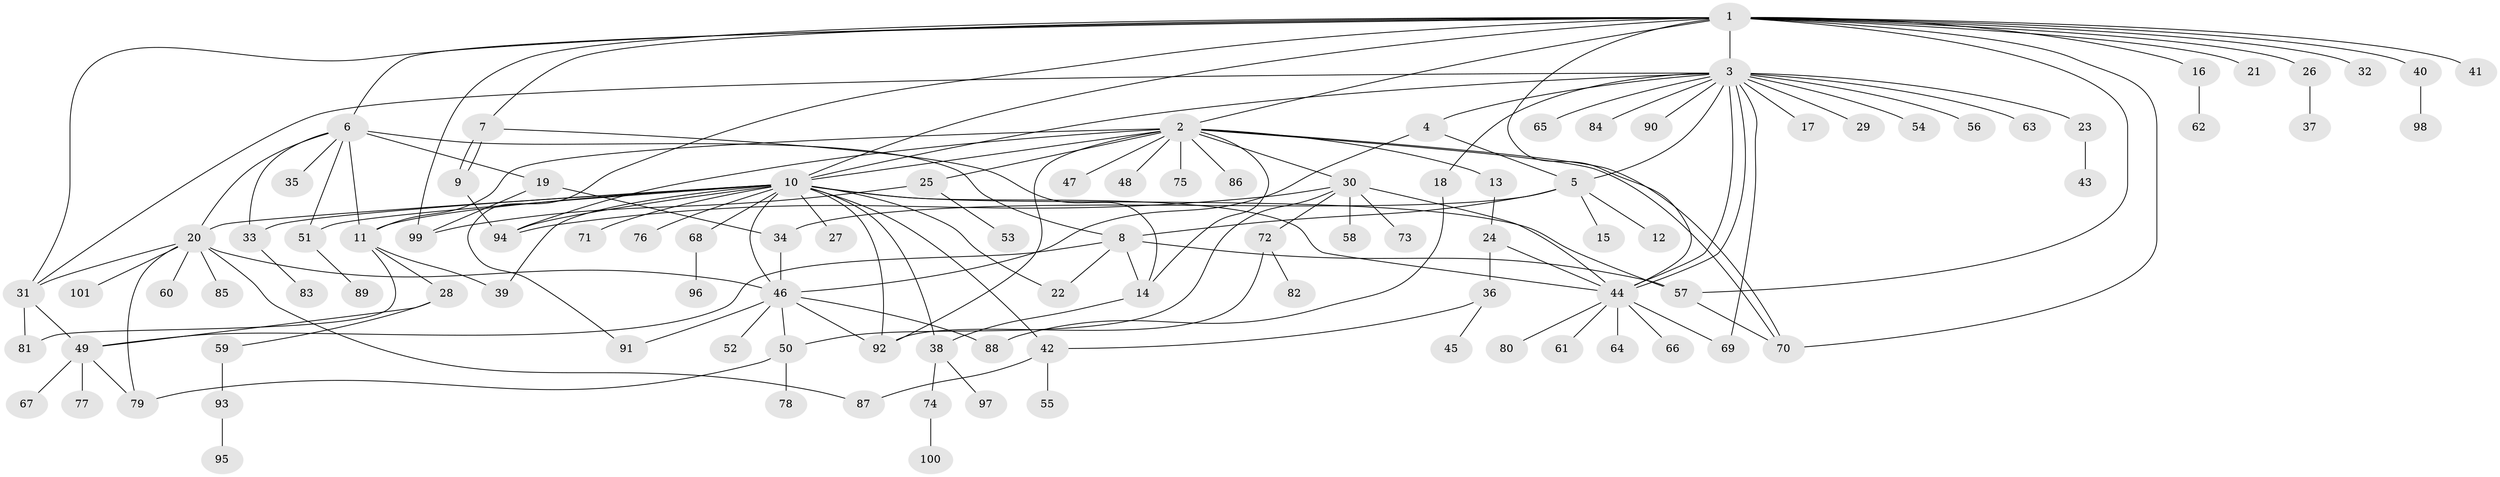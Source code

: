 // coarse degree distribution, {1: 0.42424242424242425, 12: 0.030303030303030304, 7: 0.06060606060606061, 2: 0.12121212121212122, 14: 0.030303030303030304, 8: 0.15151515151515152, 4: 0.030303030303030304, 3: 0.09090909090909091, 13: 0.030303030303030304, 6: 0.030303030303030304}
// Generated by graph-tools (version 1.1) at 2025/36/03/04/25 23:36:51]
// undirected, 101 vertices, 150 edges
graph export_dot {
  node [color=gray90,style=filled];
  1;
  2;
  3;
  4;
  5;
  6;
  7;
  8;
  9;
  10;
  11;
  12;
  13;
  14;
  15;
  16;
  17;
  18;
  19;
  20;
  21;
  22;
  23;
  24;
  25;
  26;
  27;
  28;
  29;
  30;
  31;
  32;
  33;
  34;
  35;
  36;
  37;
  38;
  39;
  40;
  41;
  42;
  43;
  44;
  45;
  46;
  47;
  48;
  49;
  50;
  51;
  52;
  53;
  54;
  55;
  56;
  57;
  58;
  59;
  60;
  61;
  62;
  63;
  64;
  65;
  66;
  67;
  68;
  69;
  70;
  71;
  72;
  73;
  74;
  75;
  76;
  77;
  78;
  79;
  80;
  81;
  82;
  83;
  84;
  85;
  86;
  87;
  88;
  89;
  90;
  91;
  92;
  93;
  94;
  95;
  96;
  97;
  98;
  99;
  100;
  101;
  1 -- 2;
  1 -- 3;
  1 -- 6;
  1 -- 7;
  1 -- 10;
  1 -- 16;
  1 -- 21;
  1 -- 26;
  1 -- 31;
  1 -- 32;
  1 -- 40;
  1 -- 41;
  1 -- 44;
  1 -- 57;
  1 -- 70;
  1 -- 91;
  1 -- 99;
  2 -- 10;
  2 -- 11;
  2 -- 13;
  2 -- 14;
  2 -- 25;
  2 -- 30;
  2 -- 47;
  2 -- 48;
  2 -- 70;
  2 -- 70;
  2 -- 75;
  2 -- 86;
  2 -- 92;
  2 -- 94;
  3 -- 4;
  3 -- 5;
  3 -- 10;
  3 -- 17;
  3 -- 18;
  3 -- 23;
  3 -- 29;
  3 -- 31;
  3 -- 44;
  3 -- 44;
  3 -- 54;
  3 -- 56;
  3 -- 63;
  3 -- 65;
  3 -- 69;
  3 -- 84;
  3 -- 90;
  4 -- 5;
  4 -- 46;
  5 -- 8;
  5 -- 12;
  5 -- 15;
  5 -- 34;
  6 -- 8;
  6 -- 11;
  6 -- 19;
  6 -- 20;
  6 -- 33;
  6 -- 35;
  6 -- 51;
  7 -- 9;
  7 -- 9;
  7 -- 14;
  8 -- 14;
  8 -- 22;
  8 -- 49;
  8 -- 57;
  9 -- 94;
  10 -- 11;
  10 -- 20;
  10 -- 22;
  10 -- 27;
  10 -- 33;
  10 -- 38;
  10 -- 39;
  10 -- 42;
  10 -- 44;
  10 -- 46;
  10 -- 51;
  10 -- 57;
  10 -- 68;
  10 -- 71;
  10 -- 76;
  10 -- 92;
  10 -- 94;
  11 -- 28;
  11 -- 39;
  11 -- 81;
  13 -- 24;
  14 -- 38;
  16 -- 62;
  18 -- 88;
  19 -- 34;
  19 -- 99;
  20 -- 31;
  20 -- 46;
  20 -- 60;
  20 -- 79;
  20 -- 85;
  20 -- 87;
  20 -- 101;
  23 -- 43;
  24 -- 36;
  24 -- 44;
  25 -- 53;
  25 -- 99;
  26 -- 37;
  28 -- 49;
  28 -- 59;
  30 -- 44;
  30 -- 50;
  30 -- 58;
  30 -- 72;
  30 -- 73;
  30 -- 94;
  31 -- 49;
  31 -- 81;
  33 -- 83;
  34 -- 46;
  36 -- 42;
  36 -- 45;
  38 -- 74;
  38 -- 97;
  40 -- 98;
  42 -- 55;
  42 -- 87;
  44 -- 61;
  44 -- 64;
  44 -- 66;
  44 -- 69;
  44 -- 80;
  46 -- 50;
  46 -- 52;
  46 -- 88;
  46 -- 91;
  46 -- 92;
  49 -- 67;
  49 -- 77;
  49 -- 79;
  50 -- 78;
  50 -- 79;
  51 -- 89;
  57 -- 70;
  59 -- 93;
  68 -- 96;
  72 -- 82;
  72 -- 92;
  74 -- 100;
  93 -- 95;
}
